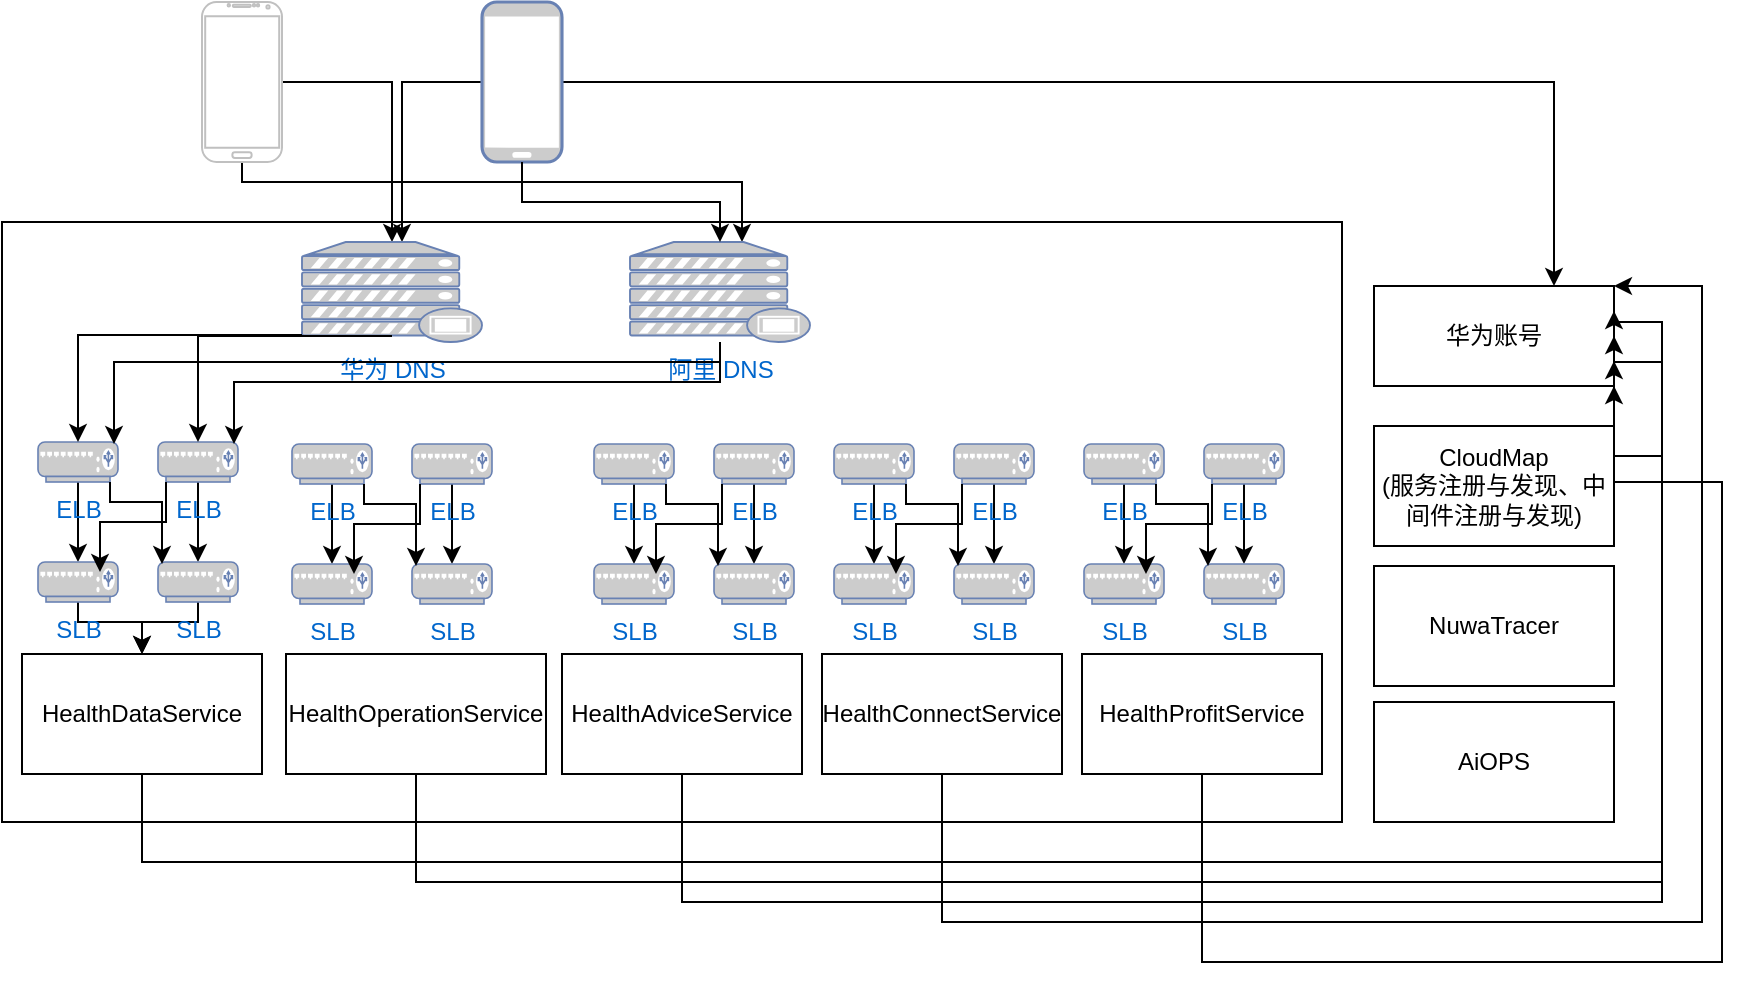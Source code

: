 <mxfile version="23.0.0" type="github">
  <diagram name="第 1 页" id="JbuPutZytbCK25REN7PR">
    <mxGraphModel dx="1113" dy="721" grid="1" gridSize="10" guides="1" tooltips="1" connect="1" arrows="1" fold="1" page="1" pageScale="1" pageWidth="827" pageHeight="1169" math="0" shadow="0">
      <root>
        <mxCell id="0" />
        <mxCell id="1" parent="0" />
        <mxCell id="YvnnRUKu41tw3babr-Li-1" value="" style="rounded=0;whiteSpace=wrap;html=1;" vertex="1" parent="1">
          <mxGeometry x="10" y="120" width="670" height="300" as="geometry" />
        </mxCell>
        <mxCell id="YvnnRUKu41tw3babr-Li-2" value="华为账号" style="rounded=0;whiteSpace=wrap;html=1;" vertex="1" parent="1">
          <mxGeometry x="696" y="152" width="120" height="50" as="geometry" />
        </mxCell>
        <mxCell id="YvnnRUKu41tw3babr-Li-79" style="edgeStyle=orthogonalEdgeStyle;rounded=0;orthogonalLoop=1;jettySize=auto;html=1;exitX=0.5;exitY=1;exitDx=0;exitDy=0;entryX=1;entryY=0.5;entryDx=0;entryDy=0;" edge="1" parent="1" source="YvnnRUKu41tw3babr-Li-3" target="YvnnRUKu41tw3babr-Li-2">
          <mxGeometry relative="1" as="geometry">
            <Array as="points">
              <mxPoint x="80" y="440" />
              <mxPoint x="840" y="440" />
              <mxPoint x="840" y="190" />
              <mxPoint x="816" y="190" />
            </Array>
          </mxGeometry>
        </mxCell>
        <mxCell id="YvnnRUKu41tw3babr-Li-3" value="HealthDataService" style="rounded=0;whiteSpace=wrap;html=1;" vertex="1" parent="1">
          <mxGeometry x="20" y="336" width="120" height="60" as="geometry" />
        </mxCell>
        <mxCell id="YvnnRUKu41tw3babr-Li-77" style="edgeStyle=orthogonalEdgeStyle;rounded=0;orthogonalLoop=1;jettySize=auto;html=1;exitX=0.5;exitY=1;exitDx=0;exitDy=0;entryX=1;entryY=0.75;entryDx=0;entryDy=0;" edge="1" parent="1" source="YvnnRUKu41tw3babr-Li-4" target="YvnnRUKu41tw3babr-Li-2">
          <mxGeometry relative="1" as="geometry">
            <mxPoint x="830" y="250" as="targetPoint" />
            <Array as="points">
              <mxPoint x="217" y="450" />
              <mxPoint x="840" y="450" />
              <mxPoint x="840" y="237" />
            </Array>
          </mxGeometry>
        </mxCell>
        <mxCell id="YvnnRUKu41tw3babr-Li-4" value="HealthOperationService" style="rounded=0;whiteSpace=wrap;html=1;" vertex="1" parent="1">
          <mxGeometry x="152" y="336" width="130" height="60" as="geometry" />
        </mxCell>
        <mxCell id="YvnnRUKu41tw3babr-Li-78" style="edgeStyle=orthogonalEdgeStyle;rounded=0;orthogonalLoop=1;jettySize=auto;html=1;exitX=0.5;exitY=1;exitDx=0;exitDy=0;entryX=1;entryY=0.25;entryDx=0;entryDy=0;" edge="1" parent="1" source="YvnnRUKu41tw3babr-Li-5" target="YvnnRUKu41tw3babr-Li-2">
          <mxGeometry relative="1" as="geometry">
            <Array as="points">
              <mxPoint x="350" y="460" />
              <mxPoint x="840" y="460" />
              <mxPoint x="840" y="170" />
              <mxPoint x="816" y="170" />
            </Array>
          </mxGeometry>
        </mxCell>
        <mxCell id="YvnnRUKu41tw3babr-Li-5" value="HealthAdviceService" style="rounded=0;whiteSpace=wrap;html=1;" vertex="1" parent="1">
          <mxGeometry x="290" y="336" width="120" height="60" as="geometry" />
        </mxCell>
        <mxCell id="YvnnRUKu41tw3babr-Li-80" style="edgeStyle=orthogonalEdgeStyle;rounded=0;orthogonalLoop=1;jettySize=auto;html=1;exitX=0.5;exitY=1;exitDx=0;exitDy=0;entryX=1;entryY=0;entryDx=0;entryDy=0;" edge="1" parent="1" source="YvnnRUKu41tw3babr-Li-6" target="YvnnRUKu41tw3babr-Li-2">
          <mxGeometry relative="1" as="geometry">
            <Array as="points">
              <mxPoint x="480" y="470" />
              <mxPoint x="860" y="470" />
              <mxPoint x="860" y="152" />
            </Array>
          </mxGeometry>
        </mxCell>
        <mxCell id="YvnnRUKu41tw3babr-Li-6" value="HealthConnectService" style="rounded=0;whiteSpace=wrap;html=1;" vertex="1" parent="1">
          <mxGeometry x="420" y="336" width="120" height="60" as="geometry" />
        </mxCell>
        <mxCell id="YvnnRUKu41tw3babr-Li-7" value="HealthProfitService" style="rounded=0;whiteSpace=wrap;html=1;" vertex="1" parent="1">
          <mxGeometry x="550" y="336" width="120" height="60" as="geometry" />
        </mxCell>
        <mxCell id="YvnnRUKu41tw3babr-Li-8" value="CloudMap&lt;br&gt;(服务注册与发现、中间件注册与发现)" style="rounded=0;whiteSpace=wrap;html=1;" vertex="1" parent="1">
          <mxGeometry x="696" y="222" width="120" height="60" as="geometry" />
        </mxCell>
        <mxCell id="YvnnRUKu41tw3babr-Li-17" style="edgeStyle=orthogonalEdgeStyle;rounded=0;orthogonalLoop=1;jettySize=auto;html=1;" edge="1" parent="1" source="YvnnRUKu41tw3babr-Li-10" target="YvnnRUKu41tw3babr-Li-15">
          <mxGeometry relative="1" as="geometry" />
        </mxCell>
        <mxCell id="YvnnRUKu41tw3babr-Li-19" style="edgeStyle=orthogonalEdgeStyle;rounded=0;orthogonalLoop=1;jettySize=auto;html=1;" edge="1" parent="1" source="YvnnRUKu41tw3babr-Li-10" target="YvnnRUKu41tw3babr-Li-16">
          <mxGeometry relative="1" as="geometry">
            <Array as="points">
              <mxPoint x="130" y="100" />
              <mxPoint x="380" y="100" />
            </Array>
          </mxGeometry>
        </mxCell>
        <mxCell id="YvnnRUKu41tw3babr-Li-10" value="" style="verticalLabelPosition=bottom;verticalAlign=top;html=1;shadow=0;dashed=0;strokeWidth=1;shape=mxgraph.android.phone2;strokeColor=#c0c0c0;" vertex="1" parent="1">
          <mxGeometry x="110" y="10" width="40" height="80" as="geometry" />
        </mxCell>
        <mxCell id="YvnnRUKu41tw3babr-Li-21" style="edgeStyle=orthogonalEdgeStyle;rounded=0;orthogonalLoop=1;jettySize=auto;html=1;exitX=0;exitY=0.5;exitDx=0;exitDy=0;exitPerimeter=0;" edge="1" parent="1" source="YvnnRUKu41tw3babr-Li-11" target="YvnnRUKu41tw3babr-Li-15">
          <mxGeometry relative="1" as="geometry">
            <Array as="points">
              <mxPoint x="210" y="50" />
            </Array>
          </mxGeometry>
        </mxCell>
        <mxCell id="YvnnRUKu41tw3babr-Li-75" style="edgeStyle=orthogonalEdgeStyle;rounded=0;orthogonalLoop=1;jettySize=auto;html=1;entryX=0.75;entryY=0;entryDx=0;entryDy=0;" edge="1" parent="1" source="YvnnRUKu41tw3babr-Li-11" target="YvnnRUKu41tw3babr-Li-2">
          <mxGeometry relative="1" as="geometry" />
        </mxCell>
        <mxCell id="YvnnRUKu41tw3babr-Li-11" value="" style="fontColor=#0066CC;verticalAlign=top;verticalLabelPosition=bottom;labelPosition=center;align=center;html=1;outlineConnect=0;fillColor=#CCCCCC;strokeColor=#6881B3;gradientColor=none;gradientDirection=north;strokeWidth=2;shape=mxgraph.networks.mobile;" vertex="1" parent="1">
          <mxGeometry x="250" y="10" width="40" height="80" as="geometry" />
        </mxCell>
        <mxCell id="YvnnRUKu41tw3babr-Li-28" style="edgeStyle=orthogonalEdgeStyle;rounded=0;orthogonalLoop=1;jettySize=auto;html=1;exitX=0.5;exitY=1;exitDx=0;exitDy=0;exitPerimeter=0;" edge="1" parent="1" source="YvnnRUKu41tw3babr-Li-13" target="YvnnRUKu41tw3babr-Li-24">
          <mxGeometry relative="1" as="geometry" />
        </mxCell>
        <mxCell id="YvnnRUKu41tw3babr-Li-13" value="ELB" style="fontColor=#0066CC;verticalAlign=top;verticalLabelPosition=bottom;labelPosition=center;align=center;html=1;outlineConnect=0;fillColor=#CCCCCC;strokeColor=#6881B3;gradientColor=none;gradientDirection=north;strokeWidth=2;shape=mxgraph.networks.load_balancer;" vertex="1" parent="1">
          <mxGeometry x="28" y="230" width="40" height="20" as="geometry" />
        </mxCell>
        <mxCell id="YvnnRUKu41tw3babr-Li-26" value="" style="edgeStyle=orthogonalEdgeStyle;rounded=0;orthogonalLoop=1;jettySize=auto;html=1;" edge="1" parent="1" source="YvnnRUKu41tw3babr-Li-14" target="YvnnRUKu41tw3babr-Li-25">
          <mxGeometry relative="1" as="geometry" />
        </mxCell>
        <mxCell id="YvnnRUKu41tw3babr-Li-14" value="ELB" style="fontColor=#0066CC;verticalAlign=top;verticalLabelPosition=bottom;labelPosition=center;align=center;html=1;outlineConnect=0;fillColor=#CCCCCC;strokeColor=#6881B3;gradientColor=none;gradientDirection=north;strokeWidth=2;shape=mxgraph.networks.load_balancer;" vertex="1" parent="1">
          <mxGeometry x="88" y="230" width="40" height="20" as="geometry" />
        </mxCell>
        <mxCell id="YvnnRUKu41tw3babr-Li-15" value="华为 DNS" style="fontColor=#0066CC;verticalAlign=top;verticalLabelPosition=bottom;labelPosition=center;align=center;html=1;outlineConnect=0;fillColor=#CCCCCC;strokeColor=#6881B3;gradientColor=none;gradientDirection=north;strokeWidth=2;shape=mxgraph.networks.proxy_server;" vertex="1" parent="1">
          <mxGeometry x="160" y="130" width="90" height="50" as="geometry" />
        </mxCell>
        <mxCell id="YvnnRUKu41tw3babr-Li-16" value="阿里 DNS" style="fontColor=#0066CC;verticalAlign=top;verticalLabelPosition=bottom;labelPosition=center;align=center;html=1;outlineConnect=0;fillColor=#CCCCCC;strokeColor=#6881B3;gradientColor=none;gradientDirection=north;strokeWidth=2;shape=mxgraph.networks.proxy_server;" vertex="1" parent="1">
          <mxGeometry x="324" y="130" width="90" height="50" as="geometry" />
        </mxCell>
        <mxCell id="YvnnRUKu41tw3babr-Li-20" style="edgeStyle=orthogonalEdgeStyle;rounded=0;orthogonalLoop=1;jettySize=auto;html=1;exitX=0.5;exitY=1;exitDx=0;exitDy=0;exitPerimeter=0;entryX=0.5;entryY=0;entryDx=0;entryDy=0;entryPerimeter=0;" edge="1" parent="1" source="YvnnRUKu41tw3babr-Li-11" target="YvnnRUKu41tw3babr-Li-16">
          <mxGeometry relative="1" as="geometry" />
        </mxCell>
        <mxCell id="YvnnRUKu41tw3babr-Li-22" style="edgeStyle=orthogonalEdgeStyle;rounded=0;orthogonalLoop=1;jettySize=auto;html=1;exitX=0;exitY=0.93;exitDx=0;exitDy=0;exitPerimeter=0;entryX=0.5;entryY=0;entryDx=0;entryDy=0;entryPerimeter=0;" edge="1" parent="1" source="YvnnRUKu41tw3babr-Li-15" target="YvnnRUKu41tw3babr-Li-13">
          <mxGeometry relative="1" as="geometry" />
        </mxCell>
        <mxCell id="YvnnRUKu41tw3babr-Li-23" style="edgeStyle=orthogonalEdgeStyle;rounded=0;orthogonalLoop=1;jettySize=auto;html=1;exitX=0.5;exitY=0.94;exitDx=0;exitDy=0;exitPerimeter=0;entryX=0.5;entryY=0;entryDx=0;entryDy=0;entryPerimeter=0;" edge="1" parent="1" source="YvnnRUKu41tw3babr-Li-15" target="YvnnRUKu41tw3babr-Li-14">
          <mxGeometry relative="1" as="geometry" />
        </mxCell>
        <mxCell id="YvnnRUKu41tw3babr-Li-39" value="" style="edgeStyle=orthogonalEdgeStyle;rounded=0;orthogonalLoop=1;jettySize=auto;html=1;" edge="1" parent="1" source="YvnnRUKu41tw3babr-Li-24" target="YvnnRUKu41tw3babr-Li-3">
          <mxGeometry relative="1" as="geometry">
            <Array as="points">
              <mxPoint x="48" y="320" />
              <mxPoint x="80" y="320" />
            </Array>
          </mxGeometry>
        </mxCell>
        <mxCell id="YvnnRUKu41tw3babr-Li-24" value="SLB" style="fontColor=#0066CC;verticalAlign=top;verticalLabelPosition=bottom;labelPosition=center;align=center;html=1;outlineConnect=0;fillColor=#CCCCCC;strokeColor=#6881B3;gradientColor=none;gradientDirection=north;strokeWidth=2;shape=mxgraph.networks.load_balancer;" vertex="1" parent="1">
          <mxGeometry x="28" y="290" width="40" height="20" as="geometry" />
        </mxCell>
        <mxCell id="YvnnRUKu41tw3babr-Li-40" value="" style="edgeStyle=orthogonalEdgeStyle;rounded=0;orthogonalLoop=1;jettySize=auto;html=1;" edge="1" parent="1" source="YvnnRUKu41tw3babr-Li-25" target="YvnnRUKu41tw3babr-Li-3">
          <mxGeometry relative="1" as="geometry">
            <Array as="points">
              <mxPoint x="108" y="320" />
              <mxPoint x="80" y="320" />
            </Array>
          </mxGeometry>
        </mxCell>
        <mxCell id="YvnnRUKu41tw3babr-Li-25" value="SLB" style="fontColor=#0066CC;verticalAlign=top;verticalLabelPosition=bottom;labelPosition=center;align=center;html=1;outlineConnect=0;fillColor=#CCCCCC;strokeColor=#6881B3;gradientColor=none;gradientDirection=north;strokeWidth=2;shape=mxgraph.networks.load_balancer;" vertex="1" parent="1">
          <mxGeometry x="88" y="290" width="40" height="20" as="geometry" />
        </mxCell>
        <mxCell id="YvnnRUKu41tw3babr-Li-29" style="edgeStyle=orthogonalEdgeStyle;rounded=0;orthogonalLoop=1;jettySize=auto;html=1;exitX=0.9;exitY=1;exitDx=0;exitDy=0;exitPerimeter=0;entryX=0.05;entryY=0.05;entryDx=0;entryDy=0;entryPerimeter=0;" edge="1" parent="1" source="YvnnRUKu41tw3babr-Li-13" target="YvnnRUKu41tw3babr-Li-25">
          <mxGeometry relative="1" as="geometry">
            <Array as="points">
              <mxPoint x="64" y="260" />
              <mxPoint x="90" y="260" />
            </Array>
          </mxGeometry>
        </mxCell>
        <mxCell id="YvnnRUKu41tw3babr-Li-30" style="edgeStyle=orthogonalEdgeStyle;rounded=0;orthogonalLoop=1;jettySize=auto;html=1;exitX=0.1;exitY=1;exitDx=0;exitDy=0;exitPerimeter=0;entryX=0.775;entryY=0.25;entryDx=0;entryDy=0;entryPerimeter=0;" edge="1" parent="1" source="YvnnRUKu41tw3babr-Li-14" target="YvnnRUKu41tw3babr-Li-24">
          <mxGeometry relative="1" as="geometry">
            <Array as="points">
              <mxPoint x="92" y="270" />
              <mxPoint x="59" y="270" />
            </Array>
          </mxGeometry>
        </mxCell>
        <mxCell id="YvnnRUKu41tw3babr-Li-41" style="edgeStyle=orthogonalEdgeStyle;rounded=0;orthogonalLoop=1;jettySize=auto;html=1;exitX=0.5;exitY=1;exitDx=0;exitDy=0;exitPerimeter=0;" edge="1" parent="1" source="YvnnRUKu41tw3babr-Li-42" target="YvnnRUKu41tw3babr-Li-45">
          <mxGeometry relative="1" as="geometry" />
        </mxCell>
        <mxCell id="YvnnRUKu41tw3babr-Li-42" value="ELB" style="fontColor=#0066CC;verticalAlign=top;verticalLabelPosition=bottom;labelPosition=center;align=center;html=1;outlineConnect=0;fillColor=#CCCCCC;strokeColor=#6881B3;gradientColor=none;gradientDirection=north;strokeWidth=2;shape=mxgraph.networks.load_balancer;" vertex="1" parent="1">
          <mxGeometry x="155" y="231" width="40" height="20" as="geometry" />
        </mxCell>
        <mxCell id="YvnnRUKu41tw3babr-Li-43" value="" style="edgeStyle=orthogonalEdgeStyle;rounded=0;orthogonalLoop=1;jettySize=auto;html=1;" edge="1" parent="1" source="YvnnRUKu41tw3babr-Li-44" target="YvnnRUKu41tw3babr-Li-46">
          <mxGeometry relative="1" as="geometry" />
        </mxCell>
        <mxCell id="YvnnRUKu41tw3babr-Li-44" value="ELB" style="fontColor=#0066CC;verticalAlign=top;verticalLabelPosition=bottom;labelPosition=center;align=center;html=1;outlineConnect=0;fillColor=#CCCCCC;strokeColor=#6881B3;gradientColor=none;gradientDirection=north;strokeWidth=2;shape=mxgraph.networks.load_balancer;" vertex="1" parent="1">
          <mxGeometry x="215" y="231" width="40" height="20" as="geometry" />
        </mxCell>
        <mxCell id="YvnnRUKu41tw3babr-Li-45" value="SLB" style="fontColor=#0066CC;verticalAlign=top;verticalLabelPosition=bottom;labelPosition=center;align=center;html=1;outlineConnect=0;fillColor=#CCCCCC;strokeColor=#6881B3;gradientColor=none;gradientDirection=north;strokeWidth=2;shape=mxgraph.networks.load_balancer;" vertex="1" parent="1">
          <mxGeometry x="155" y="291" width="40" height="20" as="geometry" />
        </mxCell>
        <mxCell id="YvnnRUKu41tw3babr-Li-46" value="SLB" style="fontColor=#0066CC;verticalAlign=top;verticalLabelPosition=bottom;labelPosition=center;align=center;html=1;outlineConnect=0;fillColor=#CCCCCC;strokeColor=#6881B3;gradientColor=none;gradientDirection=north;strokeWidth=2;shape=mxgraph.networks.load_balancer;" vertex="1" parent="1">
          <mxGeometry x="215" y="291" width="40" height="20" as="geometry" />
        </mxCell>
        <mxCell id="YvnnRUKu41tw3babr-Li-47" style="edgeStyle=orthogonalEdgeStyle;rounded=0;orthogonalLoop=1;jettySize=auto;html=1;exitX=0.9;exitY=1;exitDx=0;exitDy=0;exitPerimeter=0;entryX=0.05;entryY=0.05;entryDx=0;entryDy=0;entryPerimeter=0;" edge="1" parent="1" source="YvnnRUKu41tw3babr-Li-42" target="YvnnRUKu41tw3babr-Li-46">
          <mxGeometry relative="1" as="geometry">
            <Array as="points">
              <mxPoint x="191" y="261" />
              <mxPoint x="217" y="261" />
            </Array>
          </mxGeometry>
        </mxCell>
        <mxCell id="YvnnRUKu41tw3babr-Li-48" style="edgeStyle=orthogonalEdgeStyle;rounded=0;orthogonalLoop=1;jettySize=auto;html=1;exitX=0.1;exitY=1;exitDx=0;exitDy=0;exitPerimeter=0;entryX=0.775;entryY=0.25;entryDx=0;entryDy=0;entryPerimeter=0;" edge="1" parent="1" source="YvnnRUKu41tw3babr-Li-44" target="YvnnRUKu41tw3babr-Li-45">
          <mxGeometry relative="1" as="geometry">
            <Array as="points">
              <mxPoint x="219" y="271" />
              <mxPoint x="186" y="271" />
            </Array>
          </mxGeometry>
        </mxCell>
        <mxCell id="YvnnRUKu41tw3babr-Li-49" style="edgeStyle=orthogonalEdgeStyle;rounded=0;orthogonalLoop=1;jettySize=auto;html=1;exitX=0.5;exitY=1;exitDx=0;exitDy=0;exitPerimeter=0;" edge="1" parent="1" source="YvnnRUKu41tw3babr-Li-50" target="YvnnRUKu41tw3babr-Li-53">
          <mxGeometry relative="1" as="geometry" />
        </mxCell>
        <mxCell id="YvnnRUKu41tw3babr-Li-50" value="ELB" style="fontColor=#0066CC;verticalAlign=top;verticalLabelPosition=bottom;labelPosition=center;align=center;html=1;outlineConnect=0;fillColor=#CCCCCC;strokeColor=#6881B3;gradientColor=none;gradientDirection=north;strokeWidth=2;shape=mxgraph.networks.load_balancer;" vertex="1" parent="1">
          <mxGeometry x="306" y="231" width="40" height="20" as="geometry" />
        </mxCell>
        <mxCell id="YvnnRUKu41tw3babr-Li-51" value="" style="edgeStyle=orthogonalEdgeStyle;rounded=0;orthogonalLoop=1;jettySize=auto;html=1;" edge="1" parent="1" source="YvnnRUKu41tw3babr-Li-52" target="YvnnRUKu41tw3babr-Li-54">
          <mxGeometry relative="1" as="geometry" />
        </mxCell>
        <mxCell id="YvnnRUKu41tw3babr-Li-52" value="ELB" style="fontColor=#0066CC;verticalAlign=top;verticalLabelPosition=bottom;labelPosition=center;align=center;html=1;outlineConnect=0;fillColor=#CCCCCC;strokeColor=#6881B3;gradientColor=none;gradientDirection=north;strokeWidth=2;shape=mxgraph.networks.load_balancer;" vertex="1" parent="1">
          <mxGeometry x="366" y="231" width="40" height="20" as="geometry" />
        </mxCell>
        <mxCell id="YvnnRUKu41tw3babr-Li-53" value="SLB" style="fontColor=#0066CC;verticalAlign=top;verticalLabelPosition=bottom;labelPosition=center;align=center;html=1;outlineConnect=0;fillColor=#CCCCCC;strokeColor=#6881B3;gradientColor=none;gradientDirection=north;strokeWidth=2;shape=mxgraph.networks.load_balancer;" vertex="1" parent="1">
          <mxGeometry x="306" y="291" width="40" height="20" as="geometry" />
        </mxCell>
        <mxCell id="YvnnRUKu41tw3babr-Li-54" value="SLB" style="fontColor=#0066CC;verticalAlign=top;verticalLabelPosition=bottom;labelPosition=center;align=center;html=1;outlineConnect=0;fillColor=#CCCCCC;strokeColor=#6881B3;gradientColor=none;gradientDirection=north;strokeWidth=2;shape=mxgraph.networks.load_balancer;" vertex="1" parent="1">
          <mxGeometry x="366" y="291" width="40" height="20" as="geometry" />
        </mxCell>
        <mxCell id="YvnnRUKu41tw3babr-Li-55" style="edgeStyle=orthogonalEdgeStyle;rounded=0;orthogonalLoop=1;jettySize=auto;html=1;exitX=0.9;exitY=1;exitDx=0;exitDy=0;exitPerimeter=0;entryX=0.05;entryY=0.05;entryDx=0;entryDy=0;entryPerimeter=0;" edge="1" parent="1" source="YvnnRUKu41tw3babr-Li-50" target="YvnnRUKu41tw3babr-Li-54">
          <mxGeometry relative="1" as="geometry">
            <Array as="points">
              <mxPoint x="342" y="261" />
              <mxPoint x="368" y="261" />
            </Array>
          </mxGeometry>
        </mxCell>
        <mxCell id="YvnnRUKu41tw3babr-Li-56" style="edgeStyle=orthogonalEdgeStyle;rounded=0;orthogonalLoop=1;jettySize=auto;html=1;exitX=0.1;exitY=1;exitDx=0;exitDy=0;exitPerimeter=0;entryX=0.775;entryY=0.25;entryDx=0;entryDy=0;entryPerimeter=0;" edge="1" parent="1" source="YvnnRUKu41tw3babr-Li-52" target="YvnnRUKu41tw3babr-Li-53">
          <mxGeometry relative="1" as="geometry">
            <Array as="points">
              <mxPoint x="370" y="271" />
              <mxPoint x="337" y="271" />
            </Array>
          </mxGeometry>
        </mxCell>
        <mxCell id="YvnnRUKu41tw3babr-Li-57" style="edgeStyle=orthogonalEdgeStyle;rounded=0;orthogonalLoop=1;jettySize=auto;html=1;exitX=0.5;exitY=1;exitDx=0;exitDy=0;exitPerimeter=0;" edge="1" parent="1" source="YvnnRUKu41tw3babr-Li-58" target="YvnnRUKu41tw3babr-Li-61">
          <mxGeometry relative="1" as="geometry" />
        </mxCell>
        <mxCell id="YvnnRUKu41tw3babr-Li-58" value="ELB" style="fontColor=#0066CC;verticalAlign=top;verticalLabelPosition=bottom;labelPosition=center;align=center;html=1;outlineConnect=0;fillColor=#CCCCCC;strokeColor=#6881B3;gradientColor=none;gradientDirection=north;strokeWidth=2;shape=mxgraph.networks.load_balancer;" vertex="1" parent="1">
          <mxGeometry x="426" y="231" width="40" height="20" as="geometry" />
        </mxCell>
        <mxCell id="YvnnRUKu41tw3babr-Li-59" value="" style="edgeStyle=orthogonalEdgeStyle;rounded=0;orthogonalLoop=1;jettySize=auto;html=1;" edge="1" parent="1" source="YvnnRUKu41tw3babr-Li-60" target="YvnnRUKu41tw3babr-Li-62">
          <mxGeometry relative="1" as="geometry" />
        </mxCell>
        <mxCell id="YvnnRUKu41tw3babr-Li-60" value="ELB" style="fontColor=#0066CC;verticalAlign=top;verticalLabelPosition=bottom;labelPosition=center;align=center;html=1;outlineConnect=0;fillColor=#CCCCCC;strokeColor=#6881B3;gradientColor=none;gradientDirection=north;strokeWidth=2;shape=mxgraph.networks.load_balancer;" vertex="1" parent="1">
          <mxGeometry x="486" y="231" width="40" height="20" as="geometry" />
        </mxCell>
        <mxCell id="YvnnRUKu41tw3babr-Li-61" value="SLB" style="fontColor=#0066CC;verticalAlign=top;verticalLabelPosition=bottom;labelPosition=center;align=center;html=1;outlineConnect=0;fillColor=#CCCCCC;strokeColor=#6881B3;gradientColor=none;gradientDirection=north;strokeWidth=2;shape=mxgraph.networks.load_balancer;" vertex="1" parent="1">
          <mxGeometry x="426" y="291" width="40" height="20" as="geometry" />
        </mxCell>
        <mxCell id="YvnnRUKu41tw3babr-Li-62" value="SLB" style="fontColor=#0066CC;verticalAlign=top;verticalLabelPosition=bottom;labelPosition=center;align=center;html=1;outlineConnect=0;fillColor=#CCCCCC;strokeColor=#6881B3;gradientColor=none;gradientDirection=north;strokeWidth=2;shape=mxgraph.networks.load_balancer;" vertex="1" parent="1">
          <mxGeometry x="486" y="291" width="40" height="20" as="geometry" />
        </mxCell>
        <mxCell id="YvnnRUKu41tw3babr-Li-63" style="edgeStyle=orthogonalEdgeStyle;rounded=0;orthogonalLoop=1;jettySize=auto;html=1;exitX=0.9;exitY=1;exitDx=0;exitDy=0;exitPerimeter=0;entryX=0.05;entryY=0.05;entryDx=0;entryDy=0;entryPerimeter=0;" edge="1" parent="1" source="YvnnRUKu41tw3babr-Li-58" target="YvnnRUKu41tw3babr-Li-62">
          <mxGeometry relative="1" as="geometry">
            <Array as="points">
              <mxPoint x="462" y="261" />
              <mxPoint x="488" y="261" />
            </Array>
          </mxGeometry>
        </mxCell>
        <mxCell id="YvnnRUKu41tw3babr-Li-64" style="edgeStyle=orthogonalEdgeStyle;rounded=0;orthogonalLoop=1;jettySize=auto;html=1;exitX=0.1;exitY=1;exitDx=0;exitDy=0;exitPerimeter=0;entryX=0.775;entryY=0.25;entryDx=0;entryDy=0;entryPerimeter=0;" edge="1" parent="1" source="YvnnRUKu41tw3babr-Li-60" target="YvnnRUKu41tw3babr-Li-61">
          <mxGeometry relative="1" as="geometry">
            <Array as="points">
              <mxPoint x="490" y="271" />
              <mxPoint x="457" y="271" />
            </Array>
          </mxGeometry>
        </mxCell>
        <mxCell id="YvnnRUKu41tw3babr-Li-65" style="edgeStyle=orthogonalEdgeStyle;rounded=0;orthogonalLoop=1;jettySize=auto;html=1;exitX=0.5;exitY=1;exitDx=0;exitDy=0;exitPerimeter=0;" edge="1" parent="1" source="YvnnRUKu41tw3babr-Li-66" target="YvnnRUKu41tw3babr-Li-69">
          <mxGeometry relative="1" as="geometry" />
        </mxCell>
        <mxCell id="YvnnRUKu41tw3babr-Li-66" value="ELB" style="fontColor=#0066CC;verticalAlign=top;verticalLabelPosition=bottom;labelPosition=center;align=center;html=1;outlineConnect=0;fillColor=#CCCCCC;strokeColor=#6881B3;gradientColor=none;gradientDirection=north;strokeWidth=2;shape=mxgraph.networks.load_balancer;" vertex="1" parent="1">
          <mxGeometry x="551" y="231" width="40" height="20" as="geometry" />
        </mxCell>
        <mxCell id="YvnnRUKu41tw3babr-Li-67" value="" style="edgeStyle=orthogonalEdgeStyle;rounded=0;orthogonalLoop=1;jettySize=auto;html=1;" edge="1" parent="1" source="YvnnRUKu41tw3babr-Li-68" target="YvnnRUKu41tw3babr-Li-70">
          <mxGeometry relative="1" as="geometry" />
        </mxCell>
        <mxCell id="YvnnRUKu41tw3babr-Li-68" value="ELB" style="fontColor=#0066CC;verticalAlign=top;verticalLabelPosition=bottom;labelPosition=center;align=center;html=1;outlineConnect=0;fillColor=#CCCCCC;strokeColor=#6881B3;gradientColor=none;gradientDirection=north;strokeWidth=2;shape=mxgraph.networks.load_balancer;" vertex="1" parent="1">
          <mxGeometry x="611" y="231" width="40" height="20" as="geometry" />
        </mxCell>
        <mxCell id="YvnnRUKu41tw3babr-Li-69" value="SLB" style="fontColor=#0066CC;verticalAlign=top;verticalLabelPosition=bottom;labelPosition=center;align=center;html=1;outlineConnect=0;fillColor=#CCCCCC;strokeColor=#6881B3;gradientColor=none;gradientDirection=north;strokeWidth=2;shape=mxgraph.networks.load_balancer;" vertex="1" parent="1">
          <mxGeometry x="551" y="291" width="40" height="20" as="geometry" />
        </mxCell>
        <mxCell id="YvnnRUKu41tw3babr-Li-70" value="SLB" style="fontColor=#0066CC;verticalAlign=top;verticalLabelPosition=bottom;labelPosition=center;align=center;html=1;outlineConnect=0;fillColor=#CCCCCC;strokeColor=#6881B3;gradientColor=none;gradientDirection=north;strokeWidth=2;shape=mxgraph.networks.load_balancer;" vertex="1" parent="1">
          <mxGeometry x="611" y="291" width="40" height="20" as="geometry" />
        </mxCell>
        <mxCell id="YvnnRUKu41tw3babr-Li-71" style="edgeStyle=orthogonalEdgeStyle;rounded=0;orthogonalLoop=1;jettySize=auto;html=1;exitX=0.9;exitY=1;exitDx=0;exitDy=0;exitPerimeter=0;entryX=0.05;entryY=0.05;entryDx=0;entryDy=0;entryPerimeter=0;" edge="1" parent="1" source="YvnnRUKu41tw3babr-Li-66" target="YvnnRUKu41tw3babr-Li-70">
          <mxGeometry relative="1" as="geometry">
            <Array as="points">
              <mxPoint x="587" y="261" />
              <mxPoint x="613" y="261" />
            </Array>
          </mxGeometry>
        </mxCell>
        <mxCell id="YvnnRUKu41tw3babr-Li-72" style="edgeStyle=orthogonalEdgeStyle;rounded=0;orthogonalLoop=1;jettySize=auto;html=1;exitX=0.1;exitY=1;exitDx=0;exitDy=0;exitPerimeter=0;entryX=0.775;entryY=0.25;entryDx=0;entryDy=0;entryPerimeter=0;" edge="1" parent="1" source="YvnnRUKu41tw3babr-Li-68" target="YvnnRUKu41tw3babr-Li-69">
          <mxGeometry relative="1" as="geometry">
            <Array as="points">
              <mxPoint x="615" y="271" />
              <mxPoint x="582" y="271" />
            </Array>
          </mxGeometry>
        </mxCell>
        <mxCell id="YvnnRUKu41tw3babr-Li-73" style="edgeStyle=orthogonalEdgeStyle;rounded=0;orthogonalLoop=1;jettySize=auto;html=1;entryX=0.95;entryY=0.05;entryDx=0;entryDy=0;entryPerimeter=0;" edge="1" parent="1" source="YvnnRUKu41tw3babr-Li-16" target="YvnnRUKu41tw3babr-Li-13">
          <mxGeometry relative="1" as="geometry">
            <Array as="points">
              <mxPoint x="369" y="190" />
              <mxPoint x="66" y="190" />
            </Array>
          </mxGeometry>
        </mxCell>
        <mxCell id="YvnnRUKu41tw3babr-Li-74" style="edgeStyle=orthogonalEdgeStyle;rounded=0;orthogonalLoop=1;jettySize=auto;html=1;entryX=0.95;entryY=0.05;entryDx=0;entryDy=0;entryPerimeter=0;" edge="1" parent="1" source="YvnnRUKu41tw3babr-Li-16" target="YvnnRUKu41tw3babr-Li-14">
          <mxGeometry relative="1" as="geometry">
            <Array as="points">
              <mxPoint x="369" y="200" />
              <mxPoint x="126" y="200" />
            </Array>
          </mxGeometry>
        </mxCell>
        <mxCell id="YvnnRUKu41tw3babr-Li-81" style="edgeStyle=orthogonalEdgeStyle;rounded=0;orthogonalLoop=1;jettySize=auto;html=1;exitX=0.5;exitY=1;exitDx=0;exitDy=0;entryX=1;entryY=1;entryDx=0;entryDy=0;" edge="1" parent="1" source="YvnnRUKu41tw3babr-Li-7" target="YvnnRUKu41tw3babr-Li-2">
          <mxGeometry relative="1" as="geometry">
            <Array as="points">
              <mxPoint x="610" y="490" />
              <mxPoint x="870" y="490" />
              <mxPoint x="870" y="250" />
            </Array>
          </mxGeometry>
        </mxCell>
        <mxCell id="YvnnRUKu41tw3babr-Li-82" value="NuwaTracer" style="rounded=0;whiteSpace=wrap;html=1;" vertex="1" parent="1">
          <mxGeometry x="696" y="292" width="120" height="60" as="geometry" />
        </mxCell>
        <mxCell id="YvnnRUKu41tw3babr-Li-83" value="AiOPS" style="rounded=0;whiteSpace=wrap;html=1;" vertex="1" parent="1">
          <mxGeometry x="696" y="360" width="120" height="60" as="geometry" />
        </mxCell>
      </root>
    </mxGraphModel>
  </diagram>
</mxfile>
